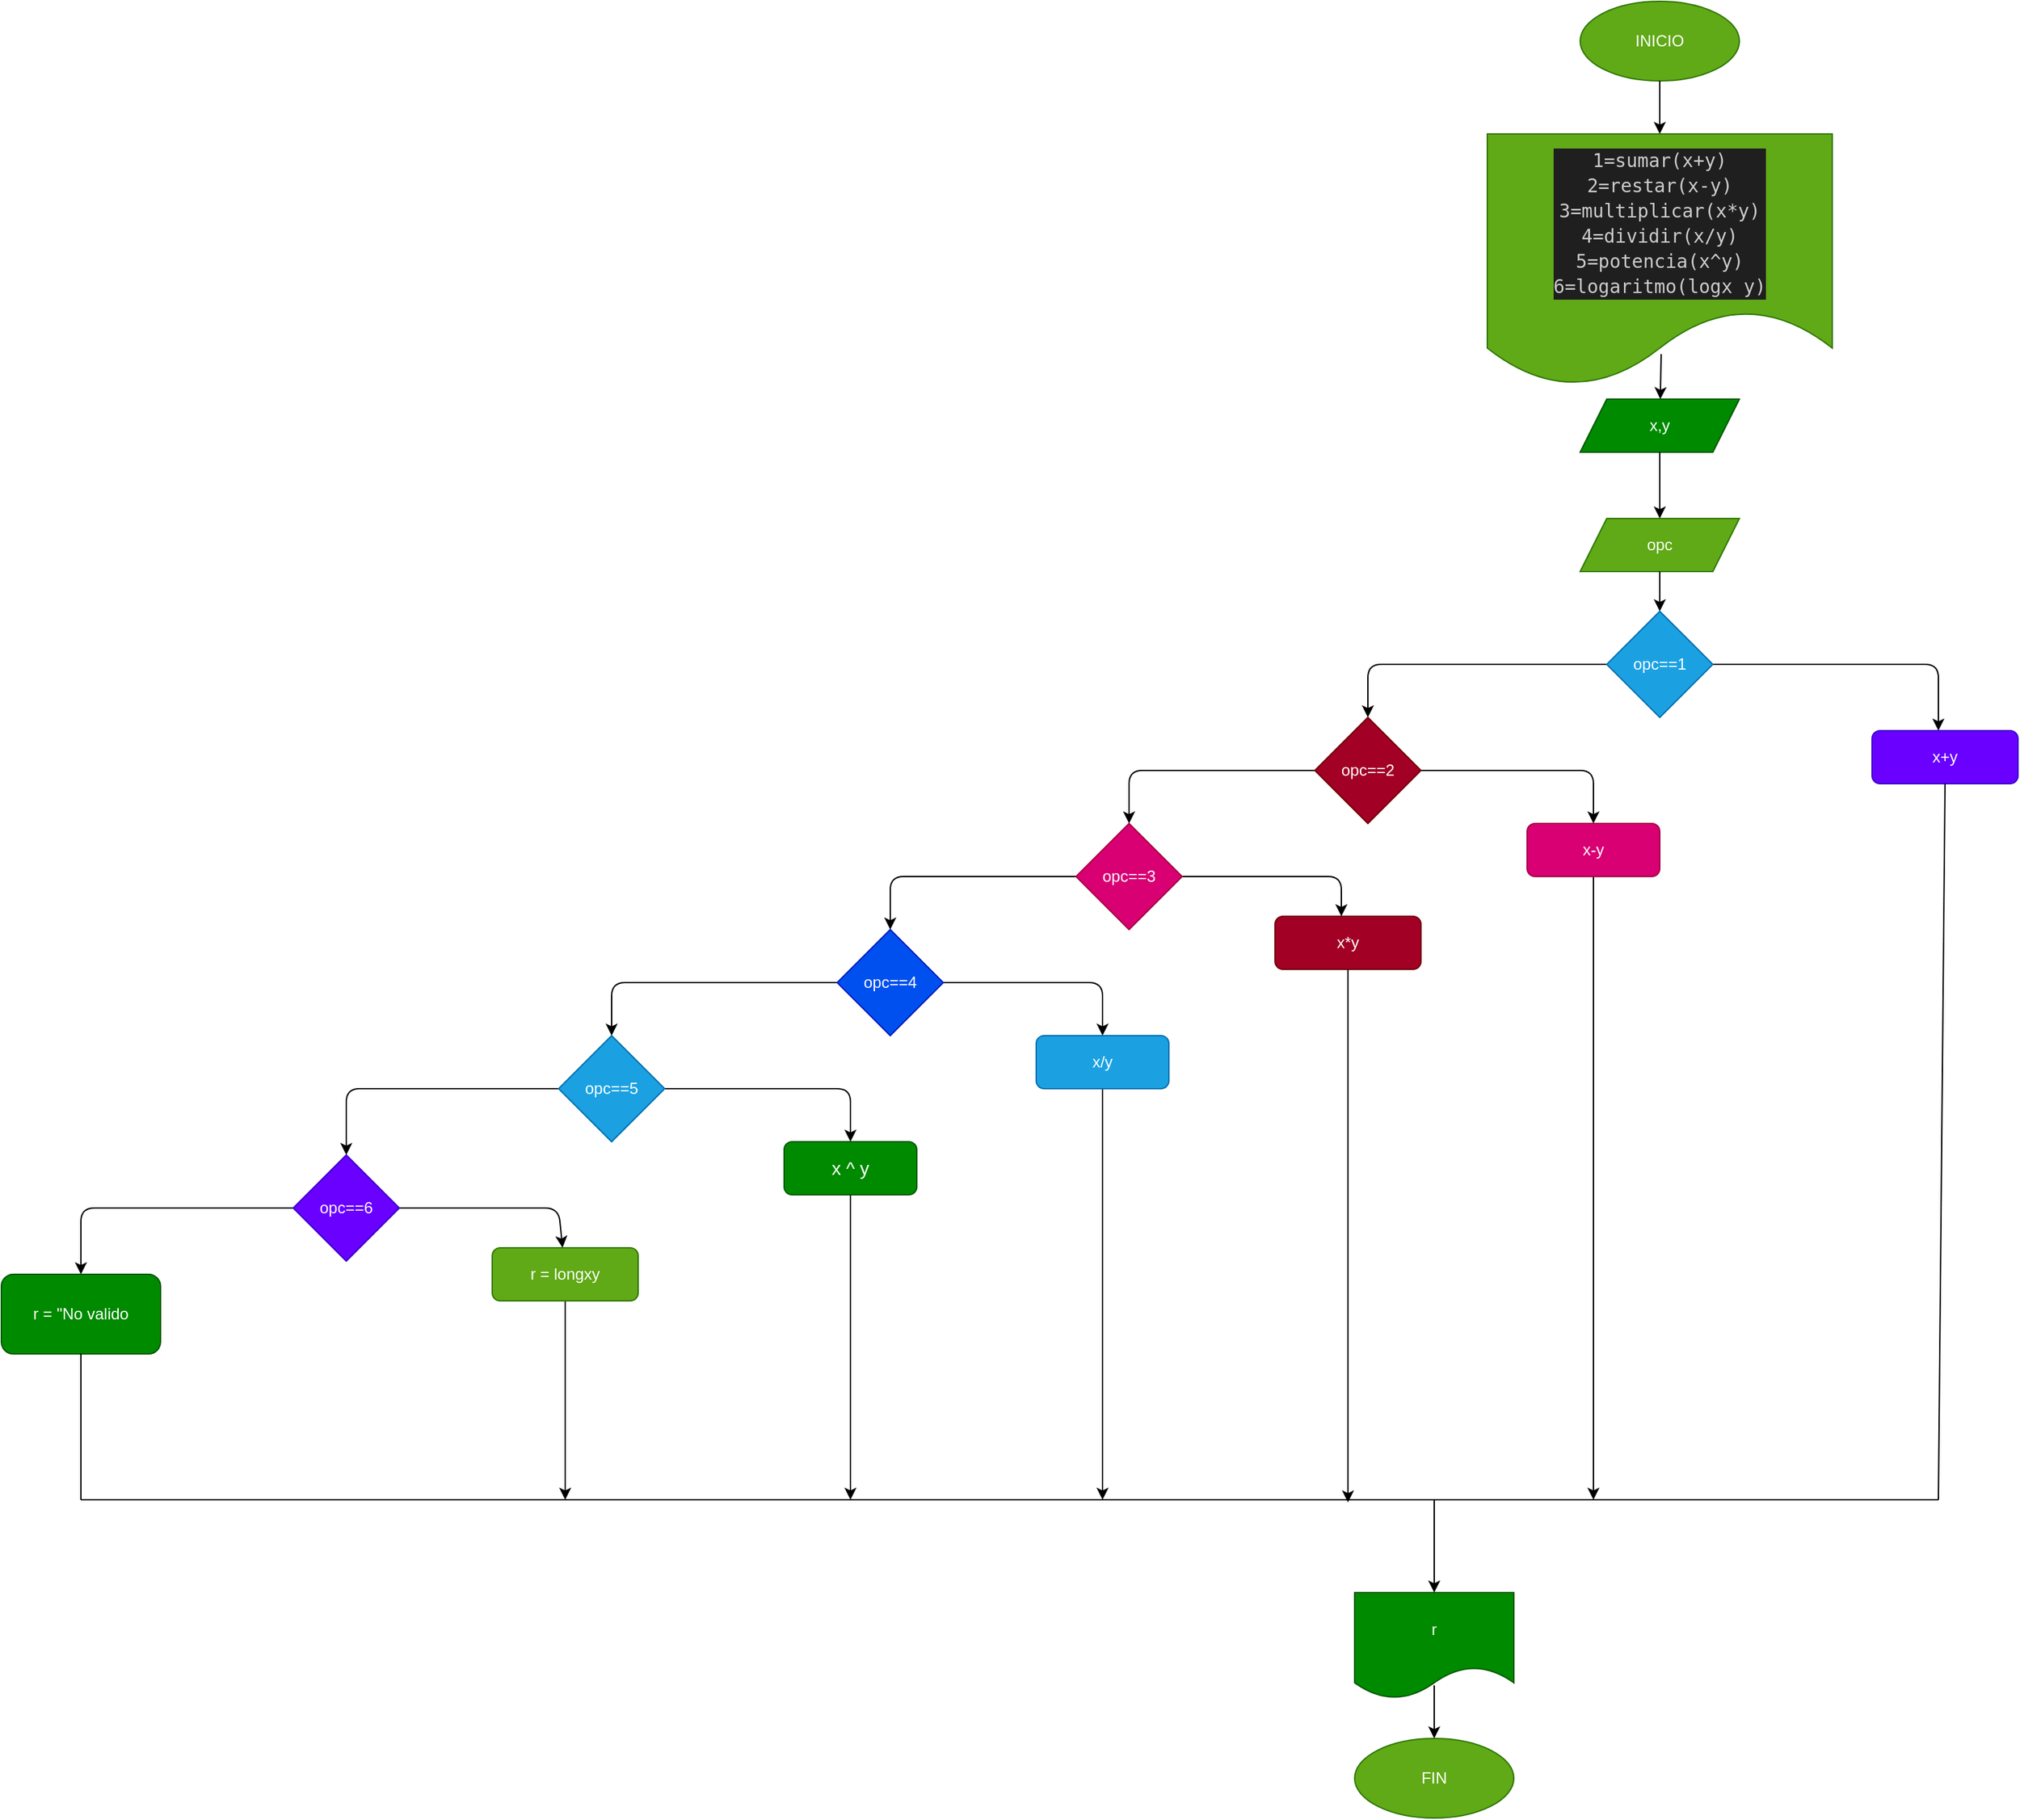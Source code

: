 <mxfile>
    <diagram id="KME-7R-nANHWt4_dW_M0" name="Página-1">
        <mxGraphModel dx="2258" dy="461" grid="1" gridSize="10" guides="1" tooltips="1" connect="1" arrows="1" fold="1" page="1" pageScale="1" pageWidth="827" pageHeight="1169" math="0" shadow="0">
            <root>
                <mxCell id="0"/>
                <mxCell id="1" parent="0"/>
                <mxCell id="2" value="INICIO" style="ellipse;whiteSpace=wrap;html=1;fillColor=#60a917;fontColor=#ffffff;strokeColor=#2D7600;" vertex="1" parent="1">
                    <mxGeometry x="250" y="10" width="120" height="60" as="geometry"/>
                </mxCell>
                <mxCell id="3" value="" style="endArrow=classic;html=1;exitX=0.5;exitY=1;exitDx=0;exitDy=0;" edge="1" parent="1" source="2">
                    <mxGeometry width="50" height="50" relative="1" as="geometry">
                        <mxPoint x="290" y="260" as="sourcePoint"/>
                        <mxPoint x="310" y="110" as="targetPoint"/>
                    </mxGeometry>
                </mxCell>
                <mxCell id="4" value="&lt;div style=&quot;color: rgb(204, 204, 204); background-color: rgb(31, 31, 31); font-family: &amp;quot;Droid Sans Mono&amp;quot;, &amp;quot;monospace&amp;quot;, monospace; font-weight: normal; font-size: 14px; line-height: 19px;&quot;&gt;&lt;div&gt;&lt;span style=&quot;color: #cccccc;&quot;&gt;1=sumar(x+y)&lt;/span&gt;&lt;/div&gt;&lt;div&gt;&lt;span style=&quot;color: #cccccc;&quot;&gt;2=restar(x-y)&lt;/span&gt;&lt;/div&gt;&lt;div&gt;3=multiplicar(x*y)&lt;/div&gt;&lt;div&gt;&lt;span style=&quot;color: #cccccc;&quot;&gt;4=dividir(x/y)&lt;/span&gt;&lt;/div&gt;&lt;div&gt;&lt;span style=&quot;color: #cccccc;&quot;&gt;5=potencia(x^y)&lt;/span&gt;&lt;/div&gt;&lt;div&gt;&lt;span style=&quot;color: #cccccc;&quot;&gt;6=logaritmo(logx y)&lt;/span&gt;&lt;/div&gt;&lt;/div&gt;" style="shape=document;whiteSpace=wrap;html=1;boundedLbl=1;fillColor=#60a917;fontColor=#ffffff;strokeColor=#2D7600;" vertex="1" parent="1">
                    <mxGeometry x="180" y="110" width="260" height="190" as="geometry"/>
                </mxCell>
                <mxCell id="6" value="" style="endArrow=classic;html=1;exitX=0.504;exitY=0.874;exitDx=0;exitDy=0;exitPerimeter=0;" edge="1" parent="1" source="4" target="7">
                    <mxGeometry width="50" height="50" relative="1" as="geometry">
                        <mxPoint x="370" y="330" as="sourcePoint"/>
                        <mxPoint x="310" y="340" as="targetPoint"/>
                    </mxGeometry>
                </mxCell>
                <mxCell id="7" value="x,y" style="shape=parallelogram;perimeter=parallelogramPerimeter;whiteSpace=wrap;html=1;fixedSize=1;fillColor=#008a00;fontColor=#ffffff;strokeColor=#005700;" vertex="1" parent="1">
                    <mxGeometry x="250" y="310" width="120" height="40" as="geometry"/>
                </mxCell>
                <mxCell id="8" value="" style="endArrow=classic;html=1;exitX=0.5;exitY=1;exitDx=0;exitDy=0;" edge="1" parent="1" source="7" target="9">
                    <mxGeometry width="50" height="50" relative="1" as="geometry">
                        <mxPoint x="370" y="330" as="sourcePoint"/>
                        <mxPoint x="310" y="390" as="targetPoint"/>
                    </mxGeometry>
                </mxCell>
                <mxCell id="9" value="opc" style="shape=parallelogram;perimeter=parallelogramPerimeter;whiteSpace=wrap;html=1;fixedSize=1;fillColor=#60a917;fontColor=#ffffff;strokeColor=#2D7600;" vertex="1" parent="1">
                    <mxGeometry x="250" y="400" width="120" height="40" as="geometry"/>
                </mxCell>
                <mxCell id="10" value="" style="endArrow=classic;html=1;exitX=0.5;exitY=1;exitDx=0;exitDy=0;" edge="1" parent="1" source="9" target="11">
                    <mxGeometry width="50" height="50" relative="1" as="geometry">
                        <mxPoint x="370" y="330" as="sourcePoint"/>
                        <mxPoint x="310" y="480" as="targetPoint"/>
                    </mxGeometry>
                </mxCell>
                <mxCell id="20" style="edgeStyle=none;html=1;exitX=1;exitY=0.5;exitDx=0;exitDy=0;" edge="1" parent="1" source="11">
                    <mxGeometry relative="1" as="geometry">
                        <mxPoint x="520" y="560" as="targetPoint"/>
                        <Array as="points">
                            <mxPoint x="520" y="510"/>
                        </Array>
                    </mxGeometry>
                </mxCell>
                <mxCell id="21" style="edgeStyle=none;html=1;exitX=0;exitY=0.5;exitDx=0;exitDy=0;entryX=0.5;entryY=0;entryDx=0;entryDy=0;" edge="1" parent="1" source="11" target="15">
                    <mxGeometry relative="1" as="geometry">
                        <mxPoint x="70" y="510" as="targetPoint"/>
                        <Array as="points">
                            <mxPoint x="90" y="510"/>
                        </Array>
                    </mxGeometry>
                </mxCell>
                <mxCell id="11" value="opc==1" style="rhombus;whiteSpace=wrap;html=1;fillColor=#1ba1e2;fontColor=#ffffff;strokeColor=#006EAF;" vertex="1" parent="1">
                    <mxGeometry x="270" y="470" width="80" height="80" as="geometry"/>
                </mxCell>
                <mxCell id="22" style="edgeStyle=none;html=1;exitX=0;exitY=0.5;exitDx=0;exitDy=0;" edge="1" parent="1" source="15">
                    <mxGeometry relative="1" as="geometry">
                        <mxPoint x="-90" y="630" as="targetPoint"/>
                        <Array as="points">
                            <mxPoint x="-90" y="590"/>
                        </Array>
                    </mxGeometry>
                </mxCell>
                <mxCell id="32" style="edgeStyle=none;html=1;exitX=1;exitY=0.5;exitDx=0;exitDy=0;" edge="1" parent="1" source="15" target="33">
                    <mxGeometry relative="1" as="geometry">
                        <mxPoint x="260" y="630" as="targetPoint"/>
                        <Array as="points">
                            <mxPoint x="260" y="590"/>
                        </Array>
                    </mxGeometry>
                </mxCell>
                <mxCell id="15" value="opc==2" style="rhombus;whiteSpace=wrap;html=1;fillColor=#a20025;fontColor=#ffffff;strokeColor=#6F0000;" vertex="1" parent="1">
                    <mxGeometry x="50" y="550" width="80" height="80" as="geometry"/>
                </mxCell>
                <mxCell id="19" value="x+y" style="rounded=1;whiteSpace=wrap;html=1;fillColor=#6a00ff;fontColor=#ffffff;strokeColor=#3700CC;" vertex="1" parent="1">
                    <mxGeometry x="470" y="560" width="110" height="40" as="geometry"/>
                </mxCell>
                <mxCell id="24" style="edgeStyle=none;html=1;exitX=0;exitY=0.5;exitDx=0;exitDy=0;" edge="1" parent="1" source="23">
                    <mxGeometry relative="1" as="geometry">
                        <mxPoint x="-270" y="710" as="targetPoint"/>
                        <Array as="points">
                            <mxPoint x="-270" y="670"/>
                        </Array>
                    </mxGeometry>
                </mxCell>
                <mxCell id="34" style="edgeStyle=none;html=1;exitX=1;exitY=0.5;exitDx=0;exitDy=0;" edge="1" parent="1" source="23">
                    <mxGeometry relative="1" as="geometry">
                        <mxPoint x="70" y="700" as="targetPoint"/>
                        <Array as="points">
                            <mxPoint x="70" y="670"/>
                        </Array>
                    </mxGeometry>
                </mxCell>
                <mxCell id="23" value="opc==3" style="rhombus;whiteSpace=wrap;html=1;fillColor=#d80073;fontColor=#ffffff;strokeColor=#A50040;" vertex="1" parent="1">
                    <mxGeometry x="-130" y="630" width="80" height="80" as="geometry"/>
                </mxCell>
                <mxCell id="26" style="edgeStyle=none;html=1;exitX=0;exitY=0.5;exitDx=0;exitDy=0;" edge="1" parent="1" source="25" target="27">
                    <mxGeometry relative="1" as="geometry">
                        <mxPoint x="-480" y="790" as="targetPoint"/>
                        <Array as="points">
                            <mxPoint x="-480" y="750"/>
                        </Array>
                    </mxGeometry>
                </mxCell>
                <mxCell id="36" style="edgeStyle=none;html=1;exitX=1;exitY=0.5;exitDx=0;exitDy=0;" edge="1" parent="1" source="25" target="37">
                    <mxGeometry relative="1" as="geometry">
                        <mxPoint x="-110" y="780" as="targetPoint"/>
                        <Array as="points">
                            <mxPoint x="-110" y="750"/>
                        </Array>
                    </mxGeometry>
                </mxCell>
                <mxCell id="25" value="opc==4" style="rhombus;whiteSpace=wrap;html=1;fillColor=#0050ef;fontColor=#ffffff;strokeColor=#001DBC;" vertex="1" parent="1">
                    <mxGeometry x="-310" y="710" width="80" height="80" as="geometry"/>
                </mxCell>
                <mxCell id="28" style="edgeStyle=none;html=1;exitX=0;exitY=0.5;exitDx=0;exitDy=0;" edge="1" parent="1" source="27" target="29">
                    <mxGeometry relative="1" as="geometry">
                        <mxPoint x="-680" y="870" as="targetPoint"/>
                        <Array as="points">
                            <mxPoint x="-680" y="830"/>
                        </Array>
                    </mxGeometry>
                </mxCell>
                <mxCell id="38" style="edgeStyle=none;html=1;exitX=1;exitY=0.5;exitDx=0;exitDy=0;" edge="1" parent="1" source="27" target="39">
                    <mxGeometry relative="1" as="geometry">
                        <mxPoint x="-300" y="870" as="targetPoint"/>
                        <Array as="points">
                            <mxPoint x="-300" y="830"/>
                        </Array>
                    </mxGeometry>
                </mxCell>
                <mxCell id="27" value="opc==5" style="rhombus;whiteSpace=wrap;html=1;fillColor=#1ba1e2;fontColor=#ffffff;strokeColor=#006EAF;" vertex="1" parent="1">
                    <mxGeometry x="-520" y="790" width="80" height="80" as="geometry"/>
                </mxCell>
                <mxCell id="30" style="edgeStyle=none;html=1;exitX=0;exitY=0.5;exitDx=0;exitDy=0;" edge="1" parent="1" source="29">
                    <mxGeometry relative="1" as="geometry">
                        <mxPoint x="-880" y="970" as="targetPoint"/>
                        <Array as="points">
                            <mxPoint x="-880" y="920"/>
                        </Array>
                    </mxGeometry>
                </mxCell>
                <mxCell id="40" style="edgeStyle=none;html=1;exitX=1;exitY=0.5;exitDx=0;exitDy=0;fontColor=#FFFFFF;" edge="1" parent="1" source="29">
                    <mxGeometry relative="1" as="geometry">
                        <mxPoint x="-517" y="950" as="targetPoint"/>
                        <Array as="points">
                            <mxPoint x="-520" y="920"/>
                        </Array>
                    </mxGeometry>
                </mxCell>
                <mxCell id="29" value="opc==6" style="rhombus;whiteSpace=wrap;html=1;fillColor=#6a00ff;fontColor=#ffffff;strokeColor=#3700CC;" vertex="1" parent="1">
                    <mxGeometry x="-720" y="880" width="80" height="80" as="geometry"/>
                </mxCell>
                <mxCell id="31" value="r = &quot;No valido" style="rounded=1;whiteSpace=wrap;html=1;fillColor=#008a00;fontColor=#ffffff;strokeColor=#005700;" vertex="1" parent="1">
                    <mxGeometry x="-940" y="970" width="120" height="60" as="geometry"/>
                </mxCell>
                <mxCell id="53" style="edgeStyle=none;html=1;exitX=0.5;exitY=1;exitDx=0;exitDy=0;fontColor=#FFFFFF;" edge="1" parent="1" source="33">
                    <mxGeometry relative="1" as="geometry">
                        <mxPoint x="260" y="1140" as="targetPoint"/>
                    </mxGeometry>
                </mxCell>
                <mxCell id="33" value="x-y" style="rounded=1;whiteSpace=wrap;html=1;fillColor=#d80073;fontColor=#ffffff;strokeColor=#A50040;" vertex="1" parent="1">
                    <mxGeometry x="210" y="630" width="100" height="40" as="geometry"/>
                </mxCell>
                <mxCell id="52" style="edgeStyle=none;html=1;exitX=0.5;exitY=1;exitDx=0;exitDy=0;fontColor=#FFFFFF;" edge="1" parent="1" source="35">
                    <mxGeometry relative="1" as="geometry">
                        <mxPoint x="75" y="1142" as="targetPoint"/>
                    </mxGeometry>
                </mxCell>
                <mxCell id="35" value="x*y" style="rounded=1;whiteSpace=wrap;html=1;fillColor=#a20025;fontColor=#ffffff;strokeColor=#6F0000;" vertex="1" parent="1">
                    <mxGeometry x="20" y="700" width="110" height="40" as="geometry"/>
                </mxCell>
                <mxCell id="51" style="edgeStyle=none;html=1;exitX=0.5;exitY=1;exitDx=0;exitDy=0;fontColor=#FFFFFF;" edge="1" parent="1" source="37">
                    <mxGeometry relative="1" as="geometry">
                        <mxPoint x="-110" y="1140" as="targetPoint"/>
                    </mxGeometry>
                </mxCell>
                <mxCell id="37" value="x/y" style="rounded=1;whiteSpace=wrap;html=1;fillColor=#1ba1e2;fontColor=#ffffff;strokeColor=#006EAF;" vertex="1" parent="1">
                    <mxGeometry x="-160" y="790" width="100" height="40" as="geometry"/>
                </mxCell>
                <mxCell id="50" style="edgeStyle=none;html=1;exitX=0.5;exitY=1;exitDx=0;exitDy=0;fontColor=#FFFFFF;" edge="1" parent="1" source="39">
                    <mxGeometry relative="1" as="geometry">
                        <mxPoint x="-300" y="1140" as="targetPoint"/>
                    </mxGeometry>
                </mxCell>
                <mxCell id="39" value="&lt;font color=&quot;#ffffff&quot;&gt;&lt;font style=&quot;&quot; face=&quot;Arial, sans-serif&quot;&gt;&lt;span style=&quot;font-size: 14px;&quot;&gt;x&lt;/span&gt;&lt;/font&gt;&lt;span style=&quot;font-family: Arial, sans-serif; font-size: 14px; text-align: left;&quot;&gt;&amp;nbsp;^&amp;nbsp;y&lt;/span&gt;&lt;/font&gt;" style="rounded=1;whiteSpace=wrap;html=1;fillColor=#008a00;fontColor=#ffffff;strokeColor=#005700;" vertex="1" parent="1">
                    <mxGeometry x="-350" y="870" width="100" height="40" as="geometry"/>
                </mxCell>
                <mxCell id="49" style="edgeStyle=none;html=1;exitX=0.5;exitY=1;exitDx=0;exitDy=0;fontColor=#FFFFFF;" edge="1" parent="1" source="42">
                    <mxGeometry relative="1" as="geometry">
                        <mxPoint x="-515" y="1140" as="targetPoint"/>
                    </mxGeometry>
                </mxCell>
                <mxCell id="42" value="r = longxy" style="rounded=1;whiteSpace=wrap;html=1;labelBackgroundColor=none;fontColor=#ffffff;fillColor=#60a917;strokeColor=#2D7600;" vertex="1" parent="1">
                    <mxGeometry x="-570" y="950" width="110" height="40" as="geometry"/>
                </mxCell>
                <mxCell id="43" value="" style="endArrow=none;html=1;fontColor=#FFFFFF;entryX=0.5;entryY=1;entryDx=0;entryDy=0;" edge="1" parent="1" target="31">
                    <mxGeometry width="50" height="50" relative="1" as="geometry">
                        <mxPoint x="-880" y="1140" as="sourcePoint"/>
                        <mxPoint x="-740" y="970" as="targetPoint"/>
                    </mxGeometry>
                </mxCell>
                <mxCell id="44" value="" style="endArrow=none;html=1;fontColor=#FFFFFF;" edge="1" parent="1">
                    <mxGeometry width="50" height="50" relative="1" as="geometry">
                        <mxPoint x="-880" y="1140" as="sourcePoint"/>
                        <mxPoint x="520" y="1140" as="targetPoint"/>
                    </mxGeometry>
                </mxCell>
                <mxCell id="45" value="" style="endArrow=none;html=1;fontColor=#FFFFFF;exitX=0.5;exitY=1;exitDx=0;exitDy=0;" edge="1" parent="1" source="19">
                    <mxGeometry width="50" height="50" relative="1" as="geometry">
                        <mxPoint x="520" y="610" as="sourcePoint"/>
                        <mxPoint x="520" y="1140" as="targetPoint"/>
                    </mxGeometry>
                </mxCell>
                <mxCell id="54" value="" style="endArrow=classic;html=1;fontColor=#FFFFFF;" edge="1" parent="1" target="55">
                    <mxGeometry width="50" height="50" relative="1" as="geometry">
                        <mxPoint x="140" y="1140" as="sourcePoint"/>
                        <mxPoint x="140" y="1240" as="targetPoint"/>
                    </mxGeometry>
                </mxCell>
                <mxCell id="55" value="r" style="shape=document;whiteSpace=wrap;html=1;boundedLbl=1;labelBackgroundColor=none;fontColor=#ffffff;fillColor=#008a00;strokeColor=#005700;" vertex="1" parent="1">
                    <mxGeometry x="80" y="1210" width="120" height="80" as="geometry"/>
                </mxCell>
                <mxCell id="56" value="" style="endArrow=classic;html=1;fontColor=#FFFFFF;exitX=0.5;exitY=0.875;exitDx=0;exitDy=0;exitPerimeter=0;" edge="1" parent="1" source="55" target="57">
                    <mxGeometry width="50" height="50" relative="1" as="geometry">
                        <mxPoint x="100" y="1280" as="sourcePoint"/>
                        <mxPoint x="140" y="1360" as="targetPoint"/>
                    </mxGeometry>
                </mxCell>
                <mxCell id="57" value="FIN" style="ellipse;whiteSpace=wrap;html=1;labelBackgroundColor=none;fontColor=#ffffff;fillColor=#60a917;strokeColor=#2D7600;" vertex="1" parent="1">
                    <mxGeometry x="80" y="1320" width="120" height="60" as="geometry"/>
                </mxCell>
            </root>
        </mxGraphModel>
    </diagram>
</mxfile>